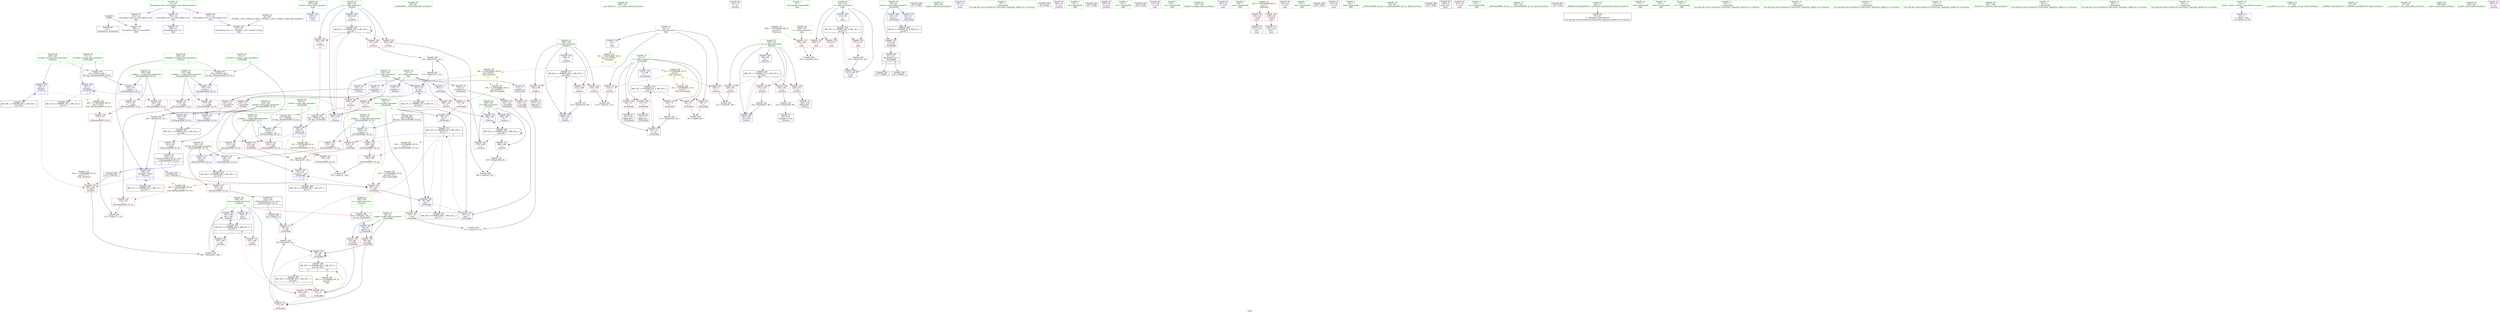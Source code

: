 digraph "SVFG" {
	label="SVFG";

	Node0x557690eb7870 [shape=record,color=grey,label="{NodeID: 0\nNullPtr}"];
	Node0x557690eb7870 -> Node0x557690edcb00[style=solid];
	Node0x557690eb7870 -> Node0x557690ee2a80[style=solid];
	Node0x557690ede830 [shape=record,color=blue,label="{NodeID: 194\n307\<--9\nretval\<--\nmain\n}"];
	Node0x557690edb9f0 [shape=record,color=red,label="{NodeID: 111\n81\<--80\n\<--\n_Z5checkiRi\n}"];
	Node0x557690edb9f0 -> Node0x557690ee2d20[style=solid];
	Node0x557690ed9c90 [shape=record,color=green,label="{NodeID: 28\n59\<--60\n_Z5checkiRi\<--_Z5checkiRi_field_insensitive\n}"];
	Node0x557690f16140 [shape=record,color=black,label="{NodeID: 388\n245 = PHI(160, )\n}"];
	Node0x557690f16140 -> Node0x557690ee2370[style=solid];
	Node0x557690efce30 [shape=record,color=yellow,style=double,label="{NodeID: 305\n22V_1 = ENCHI(MR_22V_0)\npts\{195 197 \}\nFun[_Z5checkiRi]}"];
	Node0x557690efce30 -> Node0x557690edbc60[style=dashed];
	Node0x557690ee19b0 [shape=record,color=red,label="{NodeID: 139\n239\<--192\n\<--i2\n_Z5solvev\n}"];
	Node0x557690ee19b0 -> Node0x557690edd380[style=solid];
	Node0x557690edc490 [shape=record,color=green,label="{NodeID: 56\n290\<--291\n__cxa_rethrow\<--__cxa_rethrow_field_insensitive\n}"];
	Node0x557690ee3130 [shape=record,color=blue,label="{NodeID: 167\n76\<--103\nref.tmp1\<--sub\n_Z5checkiRi\n|{|<s3>4}}"];
	Node0x557690ee3130 -> Node0x557690edbc60[style=dashed];
	Node0x557690ee3130 -> Node0x557690ee3130[style=dashed];
	Node0x557690ee3130 -> Node0x557690ef9d30[style=dashed];
	Node0x557690ee3130:s3 -> Node0x557690efdc40[style=dashed,color=red];
	Node0x557690eddc70 [shape=record,color=purple,label="{NodeID: 84\n219\<--14\n\<--.str\n_Z5solvev\n}"];
	Node0x557690ebb0f0 [shape=record,color=green,label="{NodeID: 1\n7\<--1\n__dso_handle\<--dummyObj\nGlob }"];
	Node0x557690ede900 [shape=record,color=blue,label="{NodeID: 195\n311\<--86\ni\<--\nmain\n}"];
	Node0x557690ede900 -> Node0x557690ef6730[style=dashed];
	Node0x557690edbac0 [shape=record,color=red,label="{NodeID: 112\n95\<--92\n\<--call\n_Z5checkiRi\n}"];
	Node0x557690edbac0 -> Node0x557690ee9520[style=solid];
	Node0x557690ed9d90 [shape=record,color=green,label="{NodeID: 29\n64\<--65\nretval\<--retval_field_insensitive\n_Z5checkiRi\n}"];
	Node0x557690ed9d90 -> Node0x557690edb1d0[style=solid];
	Node0x557690ed9d90 -> Node0x557690ee32d0[style=solid];
	Node0x557690ed9d90 -> Node0x557690ee3540[style=solid];
	Node0x557690f16280 [shape=record,color=black,label="{NodeID: 389\n257 = PHI()\n}"];
	Node0x557690efcf10 [shape=record,color=yellow,style=double,label="{NodeID: 306\n6V_1 = ENCHI(MR_6V_0)\npts\{67 \}\nFun[_ZSt3minIiERKT_S2_S2_]}"];
	Node0x557690efcf10 -> Node0x557690ee0be0[style=dashed];
	Node0x557690ee1a80 [shape=record,color=red,label="{NodeID: 140\n251\<--192\n\<--i2\n_Z5solvev\n}"];
	Node0x557690ee1a80 -> Node0x557690ee8aa0[style=solid];
	Node0x557690edc590 [shape=record,color=green,label="{NodeID: 57\n304\<--305\nmain\<--main_field_insensitive\n}"];
	Node0x557690ee8920 [shape=record,color=grey,label="{NodeID: 251\n267 = Binary(266, 86, )\n}"];
	Node0x557690ee8920 -> Node0x557690eea2a0[style=solid];
	Node0x557690ee3200 [shape=record,color=blue,label="{NodeID: 168\n70\<--108\nbal\<--\n_Z5checkiRi\n}"];
	Node0x557690ee3200 -> Node0x557690edb5e0[style=dashed];
	Node0x557690ee3200 -> Node0x557690ee33a0[style=dashed];
	Node0x557690ee3200 -> Node0x557690ef9330[style=dashed];
	Node0x557690eddd40 [shape=record,color=purple,label="{NodeID: 85\n324\<--14\n\<--.str\nmain\n}"];
	Node0x557690ed7fe0 [shape=record,color=green,label="{NodeID: 2\n9\<--1\n\<--dummyObj\nCan only get source location for instruction, argument, global var or function.}"];
	Node0x557690ef6730 [shape=record,color=black,label="{NodeID: 279\nMR_70V_3 = PHI(MR_70V_4, MR_70V_2, )\npts\{312 \}\n}"];
	Node0x557690ef6730 -> Node0x557690ee2510[style=dashed];
	Node0x557690ef6730 -> Node0x557690ee25e0[style=dashed];
	Node0x557690ef6730 -> Node0x557690ee26b0[style=dashed];
	Node0x557690ef6730 -> Node0x557690ede9d0[style=dashed];
	Node0x557690ede9d0 [shape=record,color=blue,label="{NodeID: 196\n311\<--338\ni\<--inc\nmain\n}"];
	Node0x557690ede9d0 -> Node0x557690ef6730[style=dashed];
	Node0x557690edbb90 [shape=record,color=red,label="{NodeID: 113\n97\<--96\n\<--\n_Z5checkiRi\n}"];
	Node0x557690edbb90 -> Node0x557690ee9520[style=solid];
	Node0x557690ed9e60 [shape=record,color=green,label="{NodeID: 30\n66\<--67\nx.addr\<--x.addr_field_insensitive\n_Z5checkiRi\n|{|<s2>3}}"];
	Node0x557690ed9e60 -> Node0x557690edb2a0[style=solid];
	Node0x557690ed9e60 -> Node0x557690ee2b80[style=solid];
	Node0x557690ed9e60:s2 -> Node0x557690f17160[style=solid,color=red];
	Node0x557690f16350 [shape=record,color=black,label="{NodeID: 390\n44 = PHI()\n}"];
	Node0x557690efd020 [shape=record,color=yellow,style=double,label="{NodeID: 307\n10V_1 = ENCHI(MR_10V_0)\npts\{71 \}\nFun[_ZSt3minIiERKT_S2_S2_]}"];
	Node0x557690efd020 -> Node0x557690ee0cb0[style=dashed];
	Node0x557690ee1b50 [shape=record,color=red,label="{NodeID: 141\n266\<--198\n\<--l\n_Z5solvev\n}"];
	Node0x557690ee1b50 -> Node0x557690ee8920[style=solid];
	Node0x557690edc690 [shape=record,color=green,label="{NodeID: 58\n307\<--308\nretval\<--retval_field_insensitive\nmain\n}"];
	Node0x557690edc690 -> Node0x557690ede830[style=solid];
	Node0x557690ee8aa0 [shape=record,color=grey,label="{NodeID: 252\n252 = Binary(251, 86, )\n}"];
	Node0x557690ee8aa0 -> Node0x557690ee4240[style=solid];
	Node0x557690ee32d0 [shape=record,color=blue,label="{NodeID: 169\n64\<--118\nretval\<--\n_Z5checkiRi\n}"];
	Node0x557690ee32d0 -> Node0x557690ef8e30[style=dashed];
	Node0x557690edde10 [shape=record,color=purple,label="{NodeID: 86\n256\<--16\n\<--.str.1\n_Z5solvev\n}"];
	Node0x557690ed8070 [shape=record,color=green,label="{NodeID: 3\n14\<--1\n.str\<--dummyObj\nGlob }"];
	Node0x557690ef6c30 [shape=record,color=black,label="{NodeID: 280\nMR_53V_3 = PHI(MR_53V_4, MR_53V_2, )\npts\{199 \}\n}"];
	Node0x557690ef6c30 -> Node0x557690ee1b50[style=dashed];
	Node0x557690ef6c30 -> Node0x557690ee1c20[style=dashed];
	Node0x557690ef6c30 -> Node0x557690ede760[style=dashed];
	Node0x557690ef6c30 -> Node0x557690ef6c30[style=dashed];
	Node0x557690edbc60 [shape=record,color=red,label="{NodeID: 114\n108\<--105\n\<--call2\n_Z5checkiRi\n}"];
	Node0x557690edbc60 -> Node0x557690ee3200[style=solid];
	Node0x557690ed9f30 [shape=record,color=green,label="{NodeID: 31\n68\<--69\ny.addr\<--y.addr_field_insensitive\n_Z5checkiRi\n}"];
	Node0x557690ed9f30 -> Node0x557690edb370[style=solid];
	Node0x557690ed9f30 -> Node0x557690edb440[style=solid];
	Node0x557690ed9f30 -> Node0x557690ee2c50[style=solid];
	Node0x557690f16420 [shape=record,color=black,label="{NodeID: 391\n207 = PHI()\n}"];
	Node0x557690ee1c20 [shape=record,color=red,label="{NodeID: 142\n270\<--198\n\<--l\n_Z5solvev\n}"];
	Node0x557690ee1c20 -> Node0x557690ee96a0[style=solid];
	Node0x557690edc760 [shape=record,color=green,label="{NodeID: 59\n309\<--310\nt\<--t_field_insensitive\nmain\n}"];
	Node0x557690edc760 -> Node0x557690ee2440[style=solid];
	Node0x557690ee8c20 [shape=record,color=grey,label="{NodeID: 253\n127 = Binary(126, 86, )\n}"];
	Node0x557690ee8c20 -> Node0x557690ee3470[style=solid];
	Node0x557690ee33a0 [shape=record,color=blue,label="{NodeID: 170\n70\<--123\nbal\<--\n_Z5checkiRi\n}"];
	Node0x557690ee33a0 -> Node0x557690ef4e30[style=dashed];
	Node0x557690eddee0 [shape=record,color=purple,label="{NodeID: 87\n294\<--18\n\<--.str.2\n_Z5solvev\n}"];
	Node0x557690ed8100 [shape=record,color=green,label="{NodeID: 4\n16\<--1\n.str.1\<--dummyObj\nGlob }"];
	Node0x557690ef7130 [shape=record,color=black,label="{NodeID: 281\nMR_55V_3 = PHI(MR_55V_5, MR_55V_2, )\npts\{201 \}\n}"];
	Node0x557690ef7130 -> Node0x557690ee1cf0[style=dashed];
	Node0x557690ef7130 -> Node0x557690ee1dc0[style=dashed];
	Node0x557690ef7130 -> Node0x557690ee1e90[style=dashed];
	Node0x557690ef7130 -> Node0x557690ede690[style=dashed];
	Node0x557690ef7130 -> Node0x557690ef7130[style=dashed];
	Node0x557690ee06b0 [shape=record,color=red,label="{NodeID: 115\n114\<--113\n\<--arrayidx\n_Z5checkiRi\n}"];
	Node0x557690ee06b0 -> Node0x557690ee9ca0[style=solid];
	Node0x557690eda000 [shape=record,color=green,label="{NodeID: 32\n70\<--71\nbal\<--bal_field_insensitive\n_Z5checkiRi\n|{|<s5>3}}"];
	Node0x557690eda000 -> Node0x557690edb510[style=solid];
	Node0x557690eda000 -> Node0x557690edb5e0[style=solid];
	Node0x557690eda000 -> Node0x557690ee2d20[style=solid];
	Node0x557690eda000 -> Node0x557690ee3200[style=solid];
	Node0x557690eda000 -> Node0x557690ee33a0[style=solid];
	Node0x557690eda000:s5 -> Node0x557690f17050[style=solid,color=red];
	Node0x557690f164f0 [shape=record,color=black,label="{NodeID: 392\n220 = PHI()\n}"];
	Node0x557690ee1cf0 [shape=record,color=red,label="{NodeID: 143\n265\<--200\n\<--r\n_Z5solvev\n}"];
	Node0x557690ee1cf0 -> Node0x557690eea2a0[style=solid];
	Node0x557690edc830 [shape=record,color=green,label="{NodeID: 60\n311\<--312\ni\<--i_field_insensitive\nmain\n}"];
	Node0x557690edc830 -> Node0x557690ee2510[style=solid];
	Node0x557690edc830 -> Node0x557690ee25e0[style=solid];
	Node0x557690edc830 -> Node0x557690ee26b0[style=solid];
	Node0x557690edc830 -> Node0x557690ede900[style=solid];
	Node0x557690edc830 -> Node0x557690ede9d0[style=solid];
	Node0x557690ee8da0 [shape=record,color=grey,label="{NodeID: 254\n103 = Binary(101, 102, )\n}"];
	Node0x557690ee8da0 -> Node0x557690ee3130[style=solid];
	Node0x557690ee3470 [shape=record,color=blue,label="{NodeID: 171\n72\<--127\ni\<--inc\n_Z5checkiRi\n}"];
	Node0x557690ee3470 -> Node0x557690ef5330[style=dashed];
	Node0x557690eddfb0 [shape=record,color=purple,label="{NodeID: 88\n315\<--20\n\<--.str.3\nmain\n}"];
	Node0x557690ed8950 [shape=record,color=green,label="{NodeID: 5\n18\<--1\n.str.2\<--dummyObj\nGlob }"];
	Node0x557690ef7e40 [shape=record,color=black,label="{NodeID: 282\nMR_57V_2 = PHI(MR_57V_3, MR_57V_1, )\npts\{203 \}\n}"];
	Node0x557690ef7e40 -> Node0x557690ee44b0[style=dashed];
	Node0x557690ee0740 [shape=record,color=red,label="{NodeID: 116\n123\<--122\n\<--arrayidx5\n_Z5checkiRi\n}"];
	Node0x557690ee0740 -> Node0x557690ee33a0[style=solid];
	Node0x557690eda0d0 [shape=record,color=green,label="{NodeID: 33\n72\<--73\ni\<--i_field_insensitive\n_Z5checkiRi\n}"];
	Node0x557690eda0d0 -> Node0x557690edb6b0[style=solid];
	Node0x557690eda0d0 -> Node0x557690edb780[style=solid];
	Node0x557690eda0d0 -> Node0x557690edb850[style=solid];
	Node0x557690eda0d0 -> Node0x557690edb920[style=solid];
	Node0x557690eda0d0 -> Node0x557690ee2ec0[style=solid];
	Node0x557690eda0d0 -> Node0x557690ee3470[style=solid];
	Node0x557690f165c0 [shape=record,color=black,label="{NodeID: 393\n277 = PHI(61, )\n}"];
	Node0x557690ee1dc0 [shape=record,color=red,label="{NodeID: 144\n271\<--200\n\<--r\n_Z5solvev\n}"];
	Node0x557690ee1dc0 -> Node0x557690ee96a0[style=solid];
	Node0x557690edc900 [shape=record,color=green,label="{NodeID: 61\n318\<--319\nfreopen\<--freopen_field_insensitive\n}"];
	Node0x557690ee8f20 [shape=record,color=grey,label="{NodeID: 255\n235 = Binary(234, 86, )\n}"];
	Node0x557690ee8f20 -> Node0x557690edd2b0[style=solid];
	Node0x557690ee3540 [shape=record,color=blue,label="{NodeID: 172\n64\<--131\nretval\<--\n_Z5checkiRi\n}"];
	Node0x557690ee3540 -> Node0x557690ef8e30[style=dashed];
	Node0x557690ede080 [shape=record,color=purple,label="{NodeID: 89\n316\<--22\n\<--.str.4\nmain\n}"];
	Node0x557690ed89e0 [shape=record,color=green,label="{NodeID: 6\n20\<--1\n.str.3\<--dummyObj\nGlob }"];
	Node0x557690ef7f30 [shape=record,color=black,label="{NodeID: 283\nMR_59V_2 = PHI(MR_59V_3, MR_59V_1, )\npts\{205 \}\n|{<s0>9}}"];
	Node0x557690ef7f30:s0 -> Node0x557690ee2df0[style=dashed,color=red];
	Node0x557690ee07d0 [shape=record,color=red,label="{NodeID: 117\n158\<--138\n\<--retval\n_ZSt3minIiERKT_S2_S2_\n}"];
	Node0x557690ee07d0 -> Node0x557690edd040[style=solid];
	Node0x557690eda1a0 [shape=record,color=green,label="{NodeID: 34\n74\<--75\nref.tmp\<--ref.tmp_field_insensitive\n_Z5checkiRi\n|{|<s1>4}}"];
	Node0x557690eda1a0 -> Node0x557690ee3060[style=solid];
	Node0x557690eda1a0:s1 -> Node0x557690f17270[style=solid,color=red];
	Node0x557690f16830 [shape=record,color=black,label="{NodeID: 394\n287 = PHI(61, )\n}"];
	Node0x557690efd3a0 [shape=record,color=yellow,style=double,label="{NodeID: 311\n64V_1 = ENCHI(MR_64V_0)\npts\{1 \}\nFun[main]}"];
	Node0x557690efd3a0 -> Node0x557690edb030[style=dashed];
	Node0x557690efd3a0 -> Node0x557690edb100[style=dashed];
	Node0x557690ee1e90 [shape=record,color=red,label="{NodeID: 145\n286\<--200\n\<--r\n_Z5solvev\n|{<s0>10}}"];
	Node0x557690ee1e90:s0 -> Node0x557690f16bd0[style=solid,color=red];
	Node0x557690edca00 [shape=record,color=green,label="{NodeID: 62\n34\<--346\n_GLOBAL__sub_I_Umnik_0_0.cpp\<--_GLOBAL__sub_I_Umnik_0_0.cpp_field_insensitive\n}"];
	Node0x557690edca00 -> Node0x557690ee2980[style=solid];
	Node0x557690ee90a0 [shape=record,color=grey,label="{NodeID: 256\n248 = Binary(247, 246, )\n}"];
	Node0x557690ee90a0 -> Node0x557690ee4170[style=solid];
	Node0x557690ee3610 [shape=record,color=blue,label="{NodeID: 173\n140\<--136\n__a.addr\<--__a\n_ZSt3minIiERKT_S2_S2_\n}"];
	Node0x557690ee3610 -> Node0x557690ee08a0[style=dashed];
	Node0x557690ee3610 -> Node0x557690ee0970[style=dashed];
	Node0x557690ede150 [shape=record,color=purple,label="{NodeID: 90\n321\<--25\n\<--.str.5\nmain\n}"];
	Node0x557690ed8a70 [shape=record,color=green,label="{NodeID: 7\n22\<--1\n.str.4\<--dummyObj\nGlob }"];
	Node0x557690ef8430 [shape=record,color=black,label="{NodeID: 284\nMR_26V_3 = PHI(MR_26V_4, MR_26V_2, )\npts\{139 \}\n}"];
	Node0x557690ef8430 -> Node0x557690ee07d0[style=dashed];
	Node0x557690ee08a0 [shape=record,color=red,label="{NodeID: 118\n148\<--140\n\<--__a.addr\n_ZSt3minIiERKT_S2_S2_\n}"];
	Node0x557690ee08a0 -> Node0x557690ee0cb0[style=solid];
	Node0x557690eda270 [shape=record,color=green,label="{NodeID: 35\n76\<--77\nref.tmp1\<--ref.tmp1_field_insensitive\n_Z5checkiRi\n|{|<s1>4}}"];
	Node0x557690eda270 -> Node0x557690ee3130[style=solid];
	Node0x557690eda270:s1 -> Node0x557690f17450[style=solid,color=red];
	Node0x557690f16930 [shape=record,color=black,label="{NodeID: 395\n295 = PHI()\n}"];
	Node0x557690ee1f60 [shape=record,color=red,label="{NodeID: 146\n276\<--202\n\<--x\n_Z5solvev\n|{<s0>9}}"];
	Node0x557690ee1f60:s0 -> Node0x557690f16bd0[style=solid,color=red];
	Node0x557690edcb00 [shape=record,color=black,label="{NodeID: 63\n2\<--3\ndummyVal\<--dummyVal\n}"];
	Node0x557690ee9220 [shape=record,color=grey,label="{NodeID: 257\n223 = Binary(222, 86, )\n}"];
	Node0x557690ee9220 -> Node0x557690ee3d60[style=solid];
	Node0x557690ee36e0 [shape=record,color=blue,label="{NodeID: 174\n142\<--137\n__b.addr\<--__b\n_ZSt3minIiERKT_S2_S2_\n}"];
	Node0x557690ee36e0 -> Node0x557690ee0a40[style=dashed];
	Node0x557690ee36e0 -> Node0x557690ee0b10[style=dashed];
	Node0x557690ede220 [shape=record,color=purple,label="{NodeID: 91\n322\<--27\n\<--.str.6\nmain\n}"];
	Node0x557690ed8b00 [shape=record,color=green,label="{NodeID: 8\n24\<--1\nstdin\<--dummyObj\nGlob }"];
	Node0x557690ef8930 [shape=record,color=black,label="{NodeID: 285\nMR_32V_3 = PHI(MR_32V_4, MR_32V_2, )\npts\{164 \}\n}"];
	Node0x557690ef8930 -> Node0x557690ee0d80[style=dashed];
	Node0x557690ee0970 [shape=record,color=red,label="{NodeID: 119\n155\<--140\n\<--__a.addr\n_ZSt3minIiERKT_S2_S2_\n}"];
	Node0x557690ee0970 -> Node0x557690ee3880[style=solid];
	Node0x557690eda340 [shape=record,color=green,label="{NodeID: 36\n93\<--94\n_ZSt3minIiERKT_S2_S2_\<--_ZSt3minIiERKT_S2_S2__field_insensitive\n}"];
	Node0x557690f16a00 [shape=record,color=black,label="{NodeID: 396\n325 = PHI()\n}"];
	Node0x557690efd590 [shape=record,color=yellow,style=double,label="{NodeID: 313\n68V_1 = ENCHI(MR_68V_0)\npts\{310 \}\nFun[main]}"];
	Node0x557690efd590 -> Node0x557690ee2440[style=dashed];
	Node0x557690ee2030 [shape=record,color=red,label="{NodeID: 147\n279\<--202\n\<--x\n_Z5solvev\n}"];
	Node0x557690ee2030 -> Node0x557690ede690[style=solid];
	Node0x557690edcc00 [shape=record,color=black,label="{NodeID: 64\n306\<--9\nmain_ret\<--\nmain\n}"];
	Node0x557690ee93a0 [shape=record,color=grey,label="{NodeID: 258\n338 = Binary(337, 86, )\n}"];
	Node0x557690ee93a0 -> Node0x557690ede9d0[style=solid];
	Node0x557690ee37b0 [shape=record,color=blue,label="{NodeID: 175\n138\<--152\nretval\<--\n_ZSt3minIiERKT_S2_S2_\n}"];
	Node0x557690ee37b0 -> Node0x557690ef8430[style=dashed];
	Node0x557690ede2f0 [shape=record,color=purple,label="{NodeID: 92\n333\<--30\n\<--.str.7\nmain\n}"];
	Node0x557690ed8b90 [shape=record,color=green,label="{NodeID: 9\n25\<--1\n.str.5\<--dummyObj\nGlob }"];
	Node0x557690ef8e30 [shape=record,color=black,label="{NodeID: 286\nMR_4V_3 = PHI(MR_4V_4, MR_4V_2, )\npts\{65 \}\n}"];
	Node0x557690ef8e30 -> Node0x557690edb1d0[style=dashed];
	Node0x557690ee0a40 [shape=record,color=red,label="{NodeID: 120\n146\<--142\n\<--__b.addr\n_ZSt3minIiERKT_S2_S2_\n}"];
	Node0x557690ee0a40 -> Node0x557690ee0be0[style=solid];
	Node0x557690eda440 [shape=record,color=green,label="{NodeID: 37\n106\<--107\n_ZSt3maxIiERKT_S2_S2_\<--_ZSt3maxIiERKT_S2_S2__field_insensitive\n}"];
	Node0x557690f16ad0 [shape=record,color=black,label="{NodeID: 397\n334 = PHI()\n}"];
	Node0x557690ee2100 [shape=record,color=red,label="{NodeID: 148\n282\<--202\n\<--x\n_Z5solvev\n}"];
	Node0x557690ee2100 -> Node0x557690ede760[style=solid];
	Node0x557690edccd0 [shape=record,color=black,label="{NodeID: 65\n45\<--46\n\<--_ZNSt8ios_base4InitD1Ev\nCan only get source location for instruction, argument, global var or function.}"];
	Node0x557690ee9520 [shape=record,color=grey,label="{NodeID: 259\n98 = Binary(97, 95, )\n}"];
	Node0x557690ee9520 -> Node0x557690ee2f90[style=solid];
	Node0x557690ee3880 [shape=record,color=blue,label="{NodeID: 176\n138\<--155\nretval\<--\n_ZSt3minIiERKT_S2_S2_\n}"];
	Node0x557690ee3880 -> Node0x557690ef8430[style=dashed];
	Node0x557690ede3c0 [shape=record,color=purple,label="{NodeID: 93\n350\<--32\nllvm.global_ctors_0\<--llvm.global_ctors\nGlob }"];
	Node0x557690ede3c0 -> Node0x557690ee2880[style=solid];
	Node0x557690ed8c20 [shape=record,color=green,label="{NodeID: 10\n27\<--1\n.str.6\<--dummyObj\nGlob }"];
	Node0x557690ef9330 [shape=record,color=black,label="{NodeID: 287\nMR_10V_6 = PHI(MR_10V_3, MR_10V_4, )\npts\{71 \}\n}"];
	Node0x557690ee0b10 [shape=record,color=red,label="{NodeID: 121\n152\<--142\n\<--__b.addr\n_ZSt3minIiERKT_S2_S2_\n}"];
	Node0x557690ee0b10 -> Node0x557690ee37b0[style=solid];
	Node0x557690eda540 [shape=record,color=green,label="{NodeID: 38\n138\<--139\nretval\<--retval_field_insensitive\n_ZSt3minIiERKT_S2_S2_\n}"];
	Node0x557690eda540 -> Node0x557690ee07d0[style=solid];
	Node0x557690eda540 -> Node0x557690ee37b0[style=solid];
	Node0x557690eda540 -> Node0x557690ee3880[style=solid];
	Node0x557690f16bd0 [shape=record,color=black,label="{NodeID: 398\n62 = PHI(276, 286, )\n0th arg _Z5checkiRi }"];
	Node0x557690f16bd0 -> Node0x557690ee2b80[style=solid];
	Node0x557690efd750 [shape=record,color=yellow,style=double,label="{NodeID: 315\n72V_1 = ENCHI(MR_72V_0)\npts\{10 130000 \}\nFun[main]|{<s0>17|<s1>17}}"];
	Node0x557690efd750:s0 -> Node0x557690efdd50[style=dashed,color=red];
	Node0x557690efd750:s1 -> Node0x557690ef7710[style=dashed,color=red];
	Node0x557690ee21d0 [shape=record,color=red,label="{NodeID: 149\n238\<--237\n\<--arrayidx8\n_Z5solvev\n}"];
	Node0x557690ee21d0 -> Node0x557690ee99a0[style=solid];
	Node0x557690edcdd0 [shape=record,color=black,label="{NodeID: 66\n112\<--111\nidxprom\<--\n_Z5checkiRi\n}"];
	Node0x557690ee96a0 [shape=record,color=grey,label="{NodeID: 260\n272 = Binary(270, 271, )\n}"];
	Node0x557690ee96a0 -> Node0x557690ee9820[style=solid];
	Node0x557690ee3950 [shape=record,color=blue,label="{NodeID: 177\n165\<--161\n__a.addr\<--__a\n_ZSt3maxIiERKT_S2_S2_\n}"];
	Node0x557690ee3950 -> Node0x557690ee0e50[style=dashed];
	Node0x557690ee3950 -> Node0x557690ee0f20[style=dashed];
	Node0x557690ede4c0 [shape=record,color=purple,label="{NodeID: 94\n351\<--32\nllvm.global_ctors_1\<--llvm.global_ctors\nGlob }"];
	Node0x557690ede4c0 -> Node0x557690ee2980[style=solid];
	Node0x557690ed8cb0 [shape=record,color=green,label="{NodeID: 11\n29\<--1\nstdout\<--dummyObj\nGlob }"];
	Node0x557690ef9830 [shape=record,color=black,label="{NodeID: 288\nMR_14V_4 = PHI(MR_14V_2, MR_14V_3, )\npts\{75 \}\n}"];
	Node0x557690ee0be0 [shape=record,color=red,label="{NodeID: 122\n147\<--146\n\<--\n_ZSt3minIiERKT_S2_S2_\n}"];
	Node0x557690ee0be0 -> Node0x557690edf860[style=solid];
	Node0x557690eda610 [shape=record,color=green,label="{NodeID: 39\n140\<--141\n__a.addr\<--__a.addr_field_insensitive\n_ZSt3minIiERKT_S2_S2_\n}"];
	Node0x557690eda610 -> Node0x557690ee08a0[style=solid];
	Node0x557690eda610 -> Node0x557690ee0970[style=solid];
	Node0x557690eda610 -> Node0x557690ee3610[style=solid];
	Node0x557690f16ed0 [shape=record,color=black,label="{NodeID: 399\n63 = PHI(204, 190, )\n1st arg _Z5checkiRi }"];
	Node0x557690f16ed0 -> Node0x557690ee2c50[style=solid];
	Node0x557690ee22a0 [shape=record,color=red,label="{NodeID: 150\n242\<--241\n\<--arrayidx10\n_Z5solvev\n}"];
	Node0x557690ee22a0 -> Node0x557690ee99a0[style=solid];
	Node0x557690edcea0 [shape=record,color=black,label="{NodeID: 67\n121\<--120\nidxprom4\<--\n_Z5checkiRi\n}"];
	Node0x557690ee9820 [shape=record,color=grey,label="{NodeID: 261\n273 = Binary(272, 274, )\n}"];
	Node0x557690ee9820 -> Node0x557690ee44b0[style=solid];
	Node0x557690ee3a20 [shape=record,color=blue,label="{NodeID: 178\n167\<--162\n__b.addr\<--__b\n_ZSt3maxIiERKT_S2_S2_\n}"];
	Node0x557690ee3a20 -> Node0x557690ee0ff0[style=dashed];
	Node0x557690ee3a20 -> Node0x557690ee10c0[style=dashed];
	Node0x557690ede5c0 [shape=record,color=purple,label="{NodeID: 95\n352\<--32\nllvm.global_ctors_2\<--llvm.global_ctors\nGlob }"];
	Node0x557690ede5c0 -> Node0x557690ee2a80[style=solid];
	Node0x557690ed8d40 [shape=record,color=green,label="{NodeID: 12\n30\<--1\n.str.7\<--dummyObj\nGlob }"];
	Node0x557690ef9d30 [shape=record,color=black,label="{NodeID: 289\nMR_16V_4 = PHI(MR_16V_2, MR_16V_3, )\npts\{77 \}\n}"];
	Node0x557690ee0cb0 [shape=record,color=red,label="{NodeID: 123\n149\<--148\n\<--\n_ZSt3minIiERKT_S2_S2_\n}"];
	Node0x557690ee0cb0 -> Node0x557690edf860[style=solid];
	Node0x557690eda6e0 [shape=record,color=green,label="{NodeID: 40\n142\<--143\n__b.addr\<--__b.addr_field_insensitive\n_ZSt3minIiERKT_S2_S2_\n}"];
	Node0x557690eda6e0 -> Node0x557690ee0a40[style=solid];
	Node0x557690eda6e0 -> Node0x557690ee0b10[style=solid];
	Node0x557690eda6e0 -> Node0x557690ee36e0[style=solid];
	Node0x557690f17050 [shape=record,color=black,label="{NodeID: 400\n136 = PHI(70, )\n0th arg _ZSt3minIiERKT_S2_S2_ }"];
	Node0x557690f17050 -> Node0x557690ee3610[style=solid];
	Node0x557690ee2370 [shape=record,color=red,label="{NodeID: 151\n246\<--245\n\<--call12\n_Z5solvev\n}"];
	Node0x557690ee2370 -> Node0x557690ee90a0[style=solid];
	Node0x557690edcf70 [shape=record,color=black,label="{NodeID: 68\n61\<--133\n_Z5checkiRi_ret\<--\n_Z5checkiRi\n|{<s0>9|<s1>10}}"];
	Node0x557690edcf70:s0 -> Node0x557690f165c0[style=solid,color=blue];
	Node0x557690edcf70:s1 -> Node0x557690f16830[style=solid,color=blue];
	Node0x557690ee99a0 [shape=record,color=grey,label="{NodeID: 262\n243 = Binary(238, 242, )\n}"];
	Node0x557690ee99a0 -> Node0x557690ee40a0[style=solid];
	Node0x557690ee3af0 [shape=record,color=blue,label="{NodeID: 179\n163\<--177\nretval\<--\n_ZSt3maxIiERKT_S2_S2_\n}"];
	Node0x557690ee3af0 -> Node0x557690ef8930[style=dashed];
	Node0x557690edadc0 [shape=record,color=red,label="{NodeID: 96\n89\<--8\n\<--n\n_Z5checkiRi\n}"];
	Node0x557690edadc0 -> Node0x557690eea120[style=solid];
	Node0x557690ed8dd0 [shape=record,color=green,label="{NodeID: 13\n33\<--1\n\<--dummyObj\nCan only get source location for instruction, argument, global var or function.}"];
	Node0x557690efa230 [shape=record,color=black,label="{NodeID: 290\nMR_20V_5 = PHI(MR_20V_3, MR_20V_4, )\npts\{191 205 \}\n|{<s0>9|<s1>10}}"];
	Node0x557690efa230:s0 -> Node0x557690ef7f30[style=dashed,color=blue];
	Node0x557690efa230:s1 -> Node0x557690ee4760[style=dashed,color=blue];
	Node0x557690ee0d80 [shape=record,color=red,label="{NodeID: 124\n183\<--163\n\<--retval\n_ZSt3maxIiERKT_S2_S2_\n}"];
	Node0x557690ee0d80 -> Node0x557690edd110[style=solid];
	Node0x557690eda7b0 [shape=record,color=green,label="{NodeID: 41\n163\<--164\nretval\<--retval_field_insensitive\n_ZSt3maxIiERKT_S2_S2_\n}"];
	Node0x557690eda7b0 -> Node0x557690ee0d80[style=solid];
	Node0x557690eda7b0 -> Node0x557690ee3af0[style=solid];
	Node0x557690eda7b0 -> Node0x557690ee3bc0[style=solid];
	Node0x557690f17160 [shape=record,color=black,label="{NodeID: 401\n137 = PHI(66, )\n1st arg _ZSt3minIiERKT_S2_S2_ }"];
	Node0x557690f17160 -> Node0x557690ee36e0[style=solid];
	Node0x557690ee2440 [shape=record,color=red,label="{NodeID: 152\n329\<--309\n\<--t\nmain\n}"];
	Node0x557690ee2440 -> Node0x557690ee9fa0[style=solid];
	Node0x557690edd040 [shape=record,color=black,label="{NodeID: 69\n135\<--158\n_ZSt3minIiERKT_S2_S2__ret\<--\n_ZSt3minIiERKT_S2_S2_\n|{<s0>3}}"];
	Node0x557690edd040:s0 -> Node0x557690bdf320[style=solid,color=blue];
	Node0x557690ee9b20 [shape=record,color=grey,label="{NodeID: 263\n214 = cmp(212, 213, )\n}"];
	Node0x557690ee3bc0 [shape=record,color=blue,label="{NodeID: 180\n163\<--180\nretval\<--\n_ZSt3maxIiERKT_S2_S2_\n}"];
	Node0x557690ee3bc0 -> Node0x557690ef8930[style=dashed];
	Node0x557690edae90 [shape=record,color=red,label="{NodeID: 97\n213\<--8\n\<--n\n_Z5solvev\n}"];
	Node0x557690edae90 -> Node0x557690ee9b20[style=solid];
	Node0x557690ed8e90 [shape=record,color=green,label="{NodeID: 14\n86\<--1\n\<--dummyObj\nCan only get source location for instruction, argument, global var or function.}"];
	Node0x557690efa730 [shape=record,color=black,label="{NodeID: 291\nMR_45V_3 = PHI(MR_45V_4, MR_45V_2, )\npts\{191 \}\n|{|<s3>10}}"];
	Node0x557690efa730 -> Node0x557690ee15a0[style=dashed];
	Node0x557690efa730 -> Node0x557690ee1670[style=dashed];
	Node0x557690efa730 -> Node0x557690ee4170[style=dashed];
	Node0x557690efa730:s3 -> Node0x557690ee2df0[style=dashed,color=red];
	Node0x557690ee0e50 [shape=record,color=red,label="{NodeID: 125\n171\<--165\n\<--__a.addr\n_ZSt3maxIiERKT_S2_S2_\n}"];
	Node0x557690ee0e50 -> Node0x557690ee1190[style=solid];
	Node0x557690eda880 [shape=record,color=green,label="{NodeID: 42\n165\<--166\n__a.addr\<--__a.addr_field_insensitive\n_ZSt3maxIiERKT_S2_S2_\n}"];
	Node0x557690eda880 -> Node0x557690ee0e50[style=solid];
	Node0x557690eda880 -> Node0x557690ee0f20[style=solid];
	Node0x557690eda880 -> Node0x557690ee3950[style=solid];
	Node0x557690f17270 [shape=record,color=black,label="{NodeID: 402\n161 = PHI(74, 194, )\n0th arg _ZSt3maxIiERKT_S2_S2_ }"];
	Node0x557690f17270 -> Node0x557690ee3950[style=solid];
	Node0x557690efdb30 [shape=record,color=yellow,style=double,label="{NodeID: 319\n38V_1 = ENCHI(MR_38V_0)\npts\{75 195 \}\nFun[_ZSt3maxIiERKT_S2_S2_]}"];
	Node0x557690efdb30 -> Node0x557690ee1190[style=dashed];
	Node0x557690ee2510 [shape=record,color=red,label="{NodeID: 153\n328\<--311\n\<--i\nmain\n}"];
	Node0x557690ee2510 -> Node0x557690ee9fa0[style=solid];
	Node0x557690edd110 [shape=record,color=black,label="{NodeID: 70\n160\<--183\n_ZSt3maxIiERKT_S2_S2__ret\<--\n_ZSt3maxIiERKT_S2_S2_\n|{<s0>4|<s1>7}}"];
	Node0x557690edd110:s0 -> Node0x557690f16040[style=solid,color=blue];
	Node0x557690edd110:s1 -> Node0x557690f16140[style=solid,color=blue];
	Node0x557690ee9ca0 [shape=record,color=grey,label="{NodeID: 264\n115 = cmp(110, 114, )\n}"];
	Node0x557690ee3c90 [shape=record,color=blue,label="{NodeID: 181\n188\<--9\ni\<--\n_Z5solvev\n}"];
	Node0x557690ee3c90 -> Node0x557690ef3f30[style=dashed];
	Node0x557690edaf60 [shape=record,color=red,label="{NodeID: 98\n230\<--8\n\<--n\n_Z5solvev\n}"];
	Node0x557690edaf60 -> Node0x557690ee9e20[style=solid];
	Node0x557690ed8f90 [shape=record,color=green,label="{NodeID: 15\n118\<--1\n\<--dummyObj\nCan only get source location for instruction, argument, global var or function.}"];
	Node0x557690efac30 [shape=record,color=black,label="{NodeID: 292\nMR_47V_3 = PHI(MR_47V_4, MR_47V_2, )\npts\{193 \}\n}"];
	Node0x557690efac30 -> Node0x557690ee1810[style=dashed];
	Node0x557690efac30 -> Node0x557690ee18e0[style=dashed];
	Node0x557690efac30 -> Node0x557690ee19b0[style=dashed];
	Node0x557690efac30 -> Node0x557690ee1a80[style=dashed];
	Node0x557690efac30 -> Node0x557690ee4240[style=dashed];
	Node0x557690ee0f20 [shape=record,color=red,label="{NodeID: 126\n180\<--165\n\<--__a.addr\n_ZSt3maxIiERKT_S2_S2_\n}"];
	Node0x557690ee0f20 -> Node0x557690ee3bc0[style=solid];
	Node0x557690eda950 [shape=record,color=green,label="{NodeID: 43\n167\<--168\n__b.addr\<--__b.addr_field_insensitive\n_ZSt3maxIiERKT_S2_S2_\n}"];
	Node0x557690eda950 -> Node0x557690ee0ff0[style=solid];
	Node0x557690eda950 -> Node0x557690ee10c0[style=solid];
	Node0x557690eda950 -> Node0x557690ee3a20[style=solid];
	Node0x557690f17450 [shape=record,color=black,label="{NodeID: 403\n162 = PHI(76, 196, )\n1st arg _ZSt3maxIiERKT_S2_S2_ }"];
	Node0x557690f17450 -> Node0x557690ee3a20[style=solid];
	Node0x557690efdc40 [shape=record,color=yellow,style=double,label="{NodeID: 320\n40V_1 = ENCHI(MR_40V_0)\npts\{77 197 \}\nFun[_ZSt3maxIiERKT_S2_S2_]}"];
	Node0x557690efdc40 -> Node0x557690ee1260[style=dashed];
	Node0x557690ee25e0 [shape=record,color=red,label="{NodeID: 154\n332\<--311\n\<--i\nmain\n}"];
	Node0x557690edd1e0 [shape=record,color=black,label="{NodeID: 71\n217\<--216\nidxprom\<--\n_Z5solvev\n}"];
	Node0x557690ee9e20 [shape=record,color=grey,label="{NodeID: 265\n231 = cmp(229, 230, )\n}"];
	Node0x557690ee3d60 [shape=record,color=blue,label="{NodeID: 182\n188\<--223\ni\<--inc\n_Z5solvev\n}"];
	Node0x557690ee3d60 -> Node0x557690ef3f30[style=dashed];
	Node0x557690edb030 [shape=record,color=red,label="{NodeID: 99\n314\<--24\n\<--stdin\nmain\n}"];
	Node0x557690edb030 -> Node0x557690edd450[style=solid];
	Node0x557690ed9090 [shape=record,color=green,label="{NodeID: 16\n131\<--1\n\<--dummyObj\nCan only get source location for instruction, argument, global var or function.}"];
	Node0x557690efb130 [shape=record,color=black,label="{NodeID: 293\nMR_49V_2 = PHI(MR_49V_3, MR_49V_1, )\npts\{195 \}\n}"];
	Node0x557690efb130 -> Node0x557690ee3fd0[style=dashed];
	Node0x557690ee0ff0 [shape=record,color=red,label="{NodeID: 127\n173\<--167\n\<--__b.addr\n_ZSt3maxIiERKT_S2_S2_\n}"];
	Node0x557690ee0ff0 -> Node0x557690ee1260[style=solid];
	Node0x557690edaa20 [shape=record,color=green,label="{NodeID: 44\n185\<--186\n_Z5solvev\<--_Z5solvev_field_insensitive\n}"];
	Node0x557690efdd50 [shape=record,color=yellow,style=double,label="{NodeID: 321\n2V_1 = ENCHI(MR_2V_0)\npts\{10 \}\nFun[_Z5solvev]|{|<s2>9|<s3>10}}"];
	Node0x557690efdd50 -> Node0x557690edae90[style=dashed];
	Node0x557690efdd50 -> Node0x557690edaf60[style=dashed];
	Node0x557690efdd50:s2 -> Node0x557690efbb30[style=dashed,color=red];
	Node0x557690efdd50:s3 -> Node0x557690efbb30[style=dashed,color=red];
	Node0x557690ee26b0 [shape=record,color=red,label="{NodeID: 155\n337\<--311\n\<--i\nmain\n}"];
	Node0x557690ee26b0 -> Node0x557690ee93a0[style=solid];
	Node0x557690edd2b0 [shape=record,color=black,label="{NodeID: 72\n236\<--235\nidxprom7\<--sub\n_Z5solvev\n}"];
	Node0x557690ee9fa0 [shape=record,color=grey,label="{NodeID: 266\n330 = cmp(328, 329, )\n}"];
	Node0x557690ee3e30 [shape=record,color=blue,label="{NodeID: 183\n190\<--9\nans\<--\n_Z5solvev\n}"];
	Node0x557690ee3e30 -> Node0x557690efa730[style=dashed];
	Node0x557690edb100 [shape=record,color=red,label="{NodeID: 100\n320\<--29\n\<--stdout\nmain\n}"];
	Node0x557690edb100 -> Node0x557690edd520[style=solid];
	Node0x557690ed9190 [shape=record,color=green,label="{NodeID: 17\n261\<--1\n\<--dummyObj\nCan only get source location for instruction, argument, global var or function.}"];
	Node0x557690efb630 [shape=record,color=black,label="{NodeID: 294\nMR_51V_2 = PHI(MR_51V_3, MR_51V_1, )\npts\{197 \}\n}"];
	Node0x557690efb630 -> Node0x557690ee40a0[style=dashed];
	Node0x557690ee10c0 [shape=record,color=red,label="{NodeID: 128\n177\<--167\n\<--__b.addr\n_ZSt3maxIiERKT_S2_S2_\n}"];
	Node0x557690ee10c0 -> Node0x557690ee3af0[style=solid];
	Node0x557690edab20 [shape=record,color=green,label="{NodeID: 45\n188\<--189\ni\<--i_field_insensitive\n_Z5solvev\n}"];
	Node0x557690edab20 -> Node0x557690ee1330[style=solid];
	Node0x557690edab20 -> Node0x557690ee1400[style=solid];
	Node0x557690edab20 -> Node0x557690ee14d0[style=solid];
	Node0x557690edab20 -> Node0x557690ee3c90[style=solid];
	Node0x557690edab20 -> Node0x557690ee3d60[style=solid];
	Node0x557690ee2780 [shape=record,color=blue,label="{NodeID: 156\n8\<--9\nn\<--\nGlob }"];
	Node0x557690ee2780 -> Node0x557690efd750[style=dashed];
	Node0x557690edd380 [shape=record,color=black,label="{NodeID: 73\n240\<--239\nidxprom9\<--\n_Z5solvev\n}"];
	Node0x557690eea120 [shape=record,color=grey,label="{NodeID: 267\n90 = cmp(88, 89, )\n}"];
	Node0x557690ee3f00 [shape=record,color=blue,label="{NodeID: 184\n192\<--86\ni2\<--\n_Z5solvev\n}"];
	Node0x557690ee3f00 -> Node0x557690efac30[style=dashed];
	Node0x557690edb1d0 [shape=record,color=red,label="{NodeID: 101\n133\<--64\n\<--retval\n_Z5checkiRi\n}"];
	Node0x557690edb1d0 -> Node0x557690edcf70[style=solid];
	Node0x557690ed9290 [shape=record,color=green,label="{NodeID: 18\n263\<--1\n\<--dummyObj\nCan only get source location for instruction, argument, global var or function.}"];
	Node0x557690efbb30 [shape=record,color=yellow,style=double,label="{NodeID: 295\n2V_1 = ENCHI(MR_2V_0)\npts\{10 \}\nFun[_Z5checkiRi]}"];
	Node0x557690efbb30 -> Node0x557690edadc0[style=dashed];
	Node0x557690ee1190 [shape=record,color=red,label="{NodeID: 129\n172\<--171\n\<--\n_ZSt3maxIiERKT_S2_S2_\n}"];
	Node0x557690ee1190 -> Node0x557690edf6e0[style=solid];
	Node0x557690edabf0 [shape=record,color=green,label="{NodeID: 46\n190\<--191\nans\<--ans_field_insensitive\n_Z5solvev\n|{|<s5>10}}"];
	Node0x557690edabf0 -> Node0x557690ee15a0[style=solid];
	Node0x557690edabf0 -> Node0x557690ee1670[style=solid];
	Node0x557690edabf0 -> Node0x557690ee1740[style=solid];
	Node0x557690edabf0 -> Node0x557690ee3e30[style=solid];
	Node0x557690edabf0 -> Node0x557690ee4170[style=solid];
	Node0x557690edabf0:s5 -> Node0x557690f16ed0[style=solid,color=red];
	Node0x557690ee2880 [shape=record,color=blue,label="{NodeID: 157\n350\<--33\nllvm.global_ctors_0\<--\nGlob }"];
	Node0x557690edd450 [shape=record,color=black,label="{NodeID: 74\n317\<--314\ncall\<--\nmain\n}"];
	Node0x557690eea2a0 [shape=record,color=grey,label="{NodeID: 268\n268 = cmp(265, 267, )\n}"];
	Node0x557690ee3fd0 [shape=record,color=blue,label="{NodeID: 185\n194\<--9\nref.tmp\<--\n_Z5solvev\n|{|<s2>7}}"];
	Node0x557690ee3fd0 -> Node0x557690ee2370[style=dashed];
	Node0x557690ee3fd0 -> Node0x557690efb130[style=dashed];
	Node0x557690ee3fd0:s2 -> Node0x557690efdb30[style=dashed,color=red];
	Node0x557690edb2a0 [shape=record,color=red,label="{NodeID: 102\n102\<--66\n\<--x.addr\n_Z5checkiRi\n}"];
	Node0x557690edb2a0 -> Node0x557690ee8da0[style=solid];
	Node0x557690ed9390 [shape=record,color=green,label="{NodeID: 19\n274\<--1\n\<--dummyObj\nCan only get source location for instruction, argument, global var or function.}"];
	Node0x557690ee1260 [shape=record,color=red,label="{NodeID: 130\n174\<--173\n\<--\n_ZSt3maxIiERKT_S2_S2_\n}"];
	Node0x557690ee1260 -> Node0x557690edf6e0[style=solid];
	Node0x557690edacc0 [shape=record,color=green,label="{NodeID: 47\n192\<--193\ni2\<--i2_field_insensitive\n_Z5solvev\n}"];
	Node0x557690edacc0 -> Node0x557690ee1810[style=solid];
	Node0x557690edacc0 -> Node0x557690ee18e0[style=solid];
	Node0x557690edacc0 -> Node0x557690ee19b0[style=solid];
	Node0x557690edacc0 -> Node0x557690ee1a80[style=solid];
	Node0x557690edacc0 -> Node0x557690ee3f00[style=solid];
	Node0x557690edacc0 -> Node0x557690ee4240[style=solid];
	Node0x557690ee2980 [shape=record,color=blue,label="{NodeID: 158\n351\<--34\nllvm.global_ctors_1\<--_GLOBAL__sub_I_Umnik_0_0.cpp\nGlob }"];
	Node0x557690edd520 [shape=record,color=black,label="{NodeID: 75\n323\<--320\ncall1\<--\nmain\n}"];
	Node0x557690edf6e0 [shape=record,color=grey,label="{NodeID: 269\n175 = cmp(172, 174, )\n}"];
	Node0x557690ee40a0 [shape=record,color=blue,label="{NodeID: 186\n196\<--243\nref.tmp6\<--sub11\n_Z5solvev\n|{|<s2>7}}"];
	Node0x557690ee40a0 -> Node0x557690ee2370[style=dashed];
	Node0x557690ee40a0 -> Node0x557690efb630[style=dashed];
	Node0x557690ee40a0:s2 -> Node0x557690efdc40[style=dashed,color=red];
	Node0x557690edb370 [shape=record,color=red,label="{NodeID: 103\n83\<--68\n\<--y.addr\n_Z5checkiRi\n}"];
	Node0x557690edb370 -> Node0x557690ee2df0[style=solid];
	Node0x557690ed9490 [shape=record,color=green,label="{NodeID: 20\n4\<--6\n_ZStL8__ioinit\<--_ZStL8__ioinit_field_insensitive\nGlob }"];
	Node0x557690ed9490 -> Node0x557690edd5f0[style=solid];
	Node0x557690ee1330 [shape=record,color=red,label="{NodeID: 131\n212\<--188\n\<--i\n_Z5solvev\n}"];
	Node0x557690ee1330 -> Node0x557690ee9b20[style=solid];
	Node0x557690edbdb0 [shape=record,color=green,label="{NodeID: 48\n194\<--195\nref.tmp\<--ref.tmp_field_insensitive\n_Z5solvev\n|{|<s1>7}}"];
	Node0x557690edbdb0 -> Node0x557690ee3fd0[style=solid];
	Node0x557690edbdb0:s1 -> Node0x557690f17270[style=solid,color=red];
	Node0x557690ee2a80 [shape=record,color=blue, style = dotted,label="{NodeID: 159\n352\<--3\nllvm.global_ctors_2\<--dummyVal\nGlob }"];
	Node0x557690edd5f0 [shape=record,color=purple,label="{NodeID: 76\n43\<--4\n\<--_ZStL8__ioinit\n__cxx_global_var_init\n}"];
	Node0x557690edf860 [shape=record,color=grey,label="{NodeID: 270\n150 = cmp(147, 149, )\n}"];
	Node0x557690ee4170 [shape=record,color=blue,label="{NodeID: 187\n190\<--248\nans\<--add\n_Z5solvev\n}"];
	Node0x557690ee4170 -> Node0x557690efa730[style=dashed];
	Node0x557690edb440 [shape=record,color=red,label="{NodeID: 104\n96\<--68\n\<--y.addr\n_Z5checkiRi\n}"];
	Node0x557690edb440 -> Node0x557690edbb90[style=solid];
	Node0x557690edb440 -> Node0x557690ee2f90[style=solid];
	Node0x557690ed9590 [shape=record,color=green,label="{NodeID: 21\n8\<--10\nn\<--n_field_insensitive\nGlob }"];
	Node0x557690ed9590 -> Node0x557690edadc0[style=solid];
	Node0x557690ed9590 -> Node0x557690edae90[style=solid];
	Node0x557690ed9590 -> Node0x557690edaf60[style=solid];
	Node0x557690ed9590 -> Node0x557690ee2780[style=solid];
	Node0x557690ee1400 [shape=record,color=red,label="{NodeID: 132\n216\<--188\n\<--i\n_Z5solvev\n}"];
	Node0x557690ee1400 -> Node0x557690edd1e0[style=solid];
	Node0x557690edbe80 [shape=record,color=green,label="{NodeID: 49\n196\<--197\nref.tmp6\<--ref.tmp6_field_insensitive\n_Z5solvev\n|{|<s1>7}}"];
	Node0x557690edbe80 -> Node0x557690ee40a0[style=solid];
	Node0x557690edbe80:s1 -> Node0x557690f17450[style=solid,color=red];
	Node0x557690ee2b80 [shape=record,color=blue,label="{NodeID: 160\n66\<--62\nx.addr\<--x\n_Z5checkiRi\n|{|<s2>3}}"];
	Node0x557690ee2b80 -> Node0x557690edb2a0[style=dashed];
	Node0x557690ee2b80 -> Node0x557690edbac0[style=dashed];
	Node0x557690ee2b80:s2 -> Node0x557690efcf10[style=dashed,color=red];
	Node0x557690edd6c0 [shape=record,color=purple,label="{NodeID: 77\n80\<--11\n\<--a\n_Z5checkiRi\n}"];
	Node0x557690edd6c0 -> Node0x557690edb9f0[style=solid];
	Node0x557690ef3f30 [shape=record,color=black,label="{NodeID: 271\nMR_43V_3 = PHI(MR_43V_4, MR_43V_2, )\npts\{189 \}\n}"];
	Node0x557690ef3f30 -> Node0x557690ee1330[style=dashed];
	Node0x557690ef3f30 -> Node0x557690ee1400[style=dashed];
	Node0x557690ef3f30 -> Node0x557690ee14d0[style=dashed];
	Node0x557690ef3f30 -> Node0x557690ee3d60[style=dashed];
	Node0x557690ee4240 [shape=record,color=blue,label="{NodeID: 188\n192\<--252\ni2\<--inc14\n_Z5solvev\n}"];
	Node0x557690ee4240 -> Node0x557690efac30[style=dashed];
	Node0x557690edb510 [shape=record,color=red,label="{NodeID: 105\n101\<--70\n\<--bal\n_Z5checkiRi\n}"];
	Node0x557690edb510 -> Node0x557690ee8da0[style=solid];
	Node0x557690ed9690 [shape=record,color=green,label="{NodeID: 22\n11\<--13\na\<--a_field_insensitive\nGlob }"];
	Node0x557690ed9690 -> Node0x557690edd6c0[style=solid];
	Node0x557690ed9690 -> Node0x557690edd790[style=solid];
	Node0x557690ed9690 -> Node0x557690edd860[style=solid];
	Node0x557690ed9690 -> Node0x557690edd930[style=solid];
	Node0x557690ed9690 -> Node0x557690edda00[style=solid];
	Node0x557690ed9690 -> Node0x557690eddad0[style=solid];
	Node0x557690ee14d0 [shape=record,color=red,label="{NodeID: 133\n222\<--188\n\<--i\n_Z5solvev\n}"];
	Node0x557690ee14d0 -> Node0x557690ee9220[style=solid];
	Node0x557690edbf50 [shape=record,color=green,label="{NodeID: 50\n198\<--199\nl\<--l_field_insensitive\n_Z5solvev\n}"];
	Node0x557690edbf50 -> Node0x557690ee1b50[style=solid];
	Node0x557690edbf50 -> Node0x557690ee1c20[style=solid];
	Node0x557690edbf50 -> Node0x557690ee4310[style=solid];
	Node0x557690edbf50 -> Node0x557690ede760[style=solid];
	Node0x557690ee2c50 [shape=record,color=blue,label="{NodeID: 161\n68\<--63\ny.addr\<--y\n_Z5checkiRi\n}"];
	Node0x557690ee2c50 -> Node0x557690edb370[style=dashed];
	Node0x557690ee2c50 -> Node0x557690edb440[style=dashed];
	Node0x557690edd790 [shape=record,color=purple,label="{NodeID: 78\n113\<--11\narrayidx\<--a\n_Z5checkiRi\n}"];
	Node0x557690edd790 -> Node0x557690ee06b0[style=solid];
	Node0x557690ee4310 [shape=record,color=blue,label="{NodeID: 189\n198\<--261\nl\<--\n_Z5solvev\n}"];
	Node0x557690ee4310 -> Node0x557690ef6c30[style=dashed];
	Node0x557690edb5e0 [shape=record,color=red,label="{NodeID: 106\n110\<--70\n\<--bal\n_Z5checkiRi\n}"];
	Node0x557690edb5e0 -> Node0x557690ee9ca0[style=solid];
	Node0x557690ed9790 [shape=record,color=green,label="{NodeID: 23\n32\<--36\nllvm.global_ctors\<--llvm.global_ctors_field_insensitive\nGlob }"];
	Node0x557690ed9790 -> Node0x557690ede3c0[style=solid];
	Node0x557690ed9790 -> Node0x557690ede4c0[style=solid];
	Node0x557690ed9790 -> Node0x557690ede5c0[style=solid];
	Node0x557690ee15a0 [shape=record,color=red,label="{NodeID: 134\n247\<--190\n\<--ans\n_Z5solvev\n}"];
	Node0x557690ee15a0 -> Node0x557690ee90a0[style=solid];
	Node0x557690edc020 [shape=record,color=green,label="{NodeID: 51\n200\<--201\nr\<--r_field_insensitive\n_Z5solvev\n}"];
	Node0x557690edc020 -> Node0x557690ee1cf0[style=solid];
	Node0x557690edc020 -> Node0x557690ee1dc0[style=solid];
	Node0x557690edc020 -> Node0x557690ee1e90[style=solid];
	Node0x557690edc020 -> Node0x557690ee43e0[style=solid];
	Node0x557690edc020 -> Node0x557690ede690[style=solid];
	Node0x557690ee2d20 [shape=record,color=blue,label="{NodeID: 162\n70\<--81\nbal\<--\n_Z5checkiRi\n}"];
	Node0x557690ee2d20 -> Node0x557690ef4e30[style=dashed];
	Node0x557690edd860 [shape=record,color=purple,label="{NodeID: 79\n122\<--11\narrayidx5\<--a\n_Z5checkiRi\n}"];
	Node0x557690edd860 -> Node0x557690ee0740[style=solid];
	Node0x557690ee43e0 [shape=record,color=blue,label="{NodeID: 190\n200\<--263\nr\<--\n_Z5solvev\n}"];
	Node0x557690ee43e0 -> Node0x557690ef7130[style=dashed];
	Node0x557690edb6b0 [shape=record,color=red,label="{NodeID: 107\n88\<--72\n\<--i\n_Z5checkiRi\n}"];
	Node0x557690edb6b0 -> Node0x557690eea120[style=solid];
	Node0x557690ed9890 [shape=record,color=green,label="{NodeID: 24\n37\<--38\n__cxx_global_var_init\<--__cxx_global_var_init_field_insensitive\n}"];
	Node0x557690ee1670 [shape=record,color=red,label="{NodeID: 135\n255\<--190\n\<--ans\n_Z5solvev\n}"];
	Node0x557690edc0f0 [shape=record,color=green,label="{NodeID: 52\n202\<--203\nx\<--x_field_insensitive\n_Z5solvev\n}"];
	Node0x557690edc0f0 -> Node0x557690ee1f60[style=solid];
	Node0x557690edc0f0 -> Node0x557690ee2030[style=solid];
	Node0x557690edc0f0 -> Node0x557690ee2100[style=solid];
	Node0x557690edc0f0 -> Node0x557690ee44b0[style=solid];
	Node0x557690ee2df0 [shape=record,color=blue,label="{NodeID: 163\n83\<--9\n\<--\n_Z5checkiRi\n}"];
	Node0x557690ee2df0 -> Node0x557690edbb90[style=dashed];
	Node0x557690ee2df0 -> Node0x557690ee2f90[style=dashed];
	Node0x557690ee2df0 -> Node0x557690efa230[style=dashed];
	Node0x557690edd930 [shape=record,color=purple,label="{NodeID: 80\n218\<--11\narrayidx\<--a\n_Z5solvev\n}"];
	Node0x557690ef4e30 [shape=record,color=black,label="{NodeID: 274\nMR_10V_3 = PHI(MR_10V_5, MR_10V_2, )\npts\{71 \}\n|{|<s4>3}}"];
	Node0x557690ef4e30 -> Node0x557690edb510[style=dashed];
	Node0x557690ef4e30 -> Node0x557690edbac0[style=dashed];
	Node0x557690ef4e30 -> Node0x557690ee3200[style=dashed];
	Node0x557690ef4e30 -> Node0x557690ef9330[style=dashed];
	Node0x557690ef4e30:s4 -> Node0x557690efd020[style=dashed,color=red];
	Node0x557690ee44b0 [shape=record,color=blue,label="{NodeID: 191\n202\<--273\nx\<--div\n_Z5solvev\n}"];
	Node0x557690ee44b0 -> Node0x557690ee1f60[style=dashed];
	Node0x557690ee44b0 -> Node0x557690ee2030[style=dashed];
	Node0x557690ee44b0 -> Node0x557690ee2100[style=dashed];
	Node0x557690ee44b0 -> Node0x557690ef7e40[style=dashed];
	Node0x557690edb780 [shape=record,color=red,label="{NodeID: 108\n111\<--72\n\<--i\n_Z5checkiRi\n}"];
	Node0x557690edb780 -> Node0x557690edcdd0[style=solid];
	Node0x557690ed9990 [shape=record,color=green,label="{NodeID: 25\n41\<--42\n_ZNSt8ios_base4InitC1Ev\<--_ZNSt8ios_base4InitC1Ev_field_insensitive\n}"];
	Node0x557690ee4760 [shape=record,color=yellow,style=double,label="{NodeID: 385\n45V_5 = CSCHI(MR_45V_3)\npts\{191 \}\nCS[]}"];
	Node0x557690ee4760 -> Node0x557690ee1740[style=dashed];
	Node0x557690ee1740 [shape=record,color=red,label="{NodeID: 136\n293\<--190\n\<--ans\n_Z5solvev\n}"];
	Node0x557690edc1c0 [shape=record,color=green,label="{NodeID: 53\n204\<--205\ny\<--y_field_insensitive\n_Z5solvev\n|{<s0>9}}"];
	Node0x557690edc1c0:s0 -> Node0x557690f16ed0[style=solid,color=red];
	Node0x557690ee2ec0 [shape=record,color=blue,label="{NodeID: 164\n72\<--86\ni\<--\n_Z5checkiRi\n}"];
	Node0x557690ee2ec0 -> Node0x557690ef5330[style=dashed];
	Node0x557690edda00 [shape=record,color=purple,label="{NodeID: 81\n237\<--11\narrayidx8\<--a\n_Z5solvev\n}"];
	Node0x557690edda00 -> Node0x557690ee21d0[style=solid];
	Node0x557690ef5330 [shape=record,color=black,label="{NodeID: 275\nMR_12V_3 = PHI(MR_12V_4, MR_12V_2, )\npts\{73 \}\n}"];
	Node0x557690ef5330 -> Node0x557690edb6b0[style=dashed];
	Node0x557690ef5330 -> Node0x557690edb780[style=dashed];
	Node0x557690ef5330 -> Node0x557690edb850[style=dashed];
	Node0x557690ef5330 -> Node0x557690edb920[style=dashed];
	Node0x557690ef5330 -> Node0x557690ee3470[style=dashed];
	Node0x557690ede690 [shape=record,color=blue,label="{NodeID: 192\n200\<--279\nr\<--\n_Z5solvev\n}"];
	Node0x557690ede690 -> Node0x557690ef7130[style=dashed];
	Node0x557690edb850 [shape=record,color=red,label="{NodeID: 109\n120\<--72\n\<--i\n_Z5checkiRi\n}"];
	Node0x557690edb850 -> Node0x557690edcea0[style=solid];
	Node0x557690ed9a90 [shape=record,color=green,label="{NodeID: 26\n47\<--48\n__cxa_atexit\<--__cxa_atexit_field_insensitive\n}"];
	Node0x557690bdf320 [shape=record,color=black,label="{NodeID: 386\n92 = PHI(135, )\n}"];
	Node0x557690bdf320 -> Node0x557690edbac0[style=solid];
	Node0x557690efcc70 [shape=record,color=yellow,style=double,label="{NodeID: 303\n18V_1 = ENCHI(MR_18V_0)\npts\{130000 \}\nFun[_Z5checkiRi]}"];
	Node0x557690efcc70 -> Node0x557690edb9f0[style=dashed];
	Node0x557690efcc70 -> Node0x557690ee06b0[style=dashed];
	Node0x557690efcc70 -> Node0x557690ee0740[style=dashed];
	Node0x557690ee1810 [shape=record,color=red,label="{NodeID: 137\n229\<--192\n\<--i2\n_Z5solvev\n}"];
	Node0x557690ee1810 -> Node0x557690ee9e20[style=solid];
	Node0x557690edc290 [shape=record,color=green,label="{NodeID: 54\n208\<--209\nscanf\<--scanf_field_insensitive\n}"];
	Node0x557690ef7710 [shape=record,color=yellow,style=double,label="{NodeID: 331\n18V_1 = ENCHI(MR_18V_0)\npts\{130000 \}\nFun[_Z5solvev]|{|<s2>9|<s3>10}}"];
	Node0x557690ef7710 -> Node0x557690ee21d0[style=dashed];
	Node0x557690ef7710 -> Node0x557690ee22a0[style=dashed];
	Node0x557690ef7710:s2 -> Node0x557690efcc70[style=dashed,color=red];
	Node0x557690ef7710:s3 -> Node0x557690efcc70[style=dashed,color=red];
	Node0x557690ee2f90 [shape=record,color=blue,label="{NodeID: 165\n96\<--98\n\<--add\n_Z5checkiRi\n}"];
	Node0x557690ee2f90 -> Node0x557690edbb90[style=dashed];
	Node0x557690ee2f90 -> Node0x557690ee2f90[style=dashed];
	Node0x557690ee2f90 -> Node0x557690efa230[style=dashed];
	Node0x557690eddad0 [shape=record,color=purple,label="{NodeID: 82\n241\<--11\narrayidx10\<--a\n_Z5solvev\n}"];
	Node0x557690eddad0 -> Node0x557690ee22a0[style=solid];
	Node0x557690ede760 [shape=record,color=blue,label="{NodeID: 193\n198\<--282\nl\<--\n_Z5solvev\n}"];
	Node0x557690ede760 -> Node0x557690ef6c30[style=dashed];
	Node0x557690edb920 [shape=record,color=red,label="{NodeID: 110\n126\<--72\n\<--i\n_Z5checkiRi\n}"];
	Node0x557690edb920 -> Node0x557690ee8c20[style=solid];
	Node0x557690ed9b90 [shape=record,color=green,label="{NodeID: 27\n46\<--52\n_ZNSt8ios_base4InitD1Ev\<--_ZNSt8ios_base4InitD1Ev_field_insensitive\n}"];
	Node0x557690ed9b90 -> Node0x557690edccd0[style=solid];
	Node0x557690f16040 [shape=record,color=black,label="{NodeID: 387\n105 = PHI(160, )\n}"];
	Node0x557690f16040 -> Node0x557690edbc60[style=solid];
	Node0x557690ee18e0 [shape=record,color=red,label="{NodeID: 138\n234\<--192\n\<--i2\n_Z5solvev\n}"];
	Node0x557690ee18e0 -> Node0x557690ee8f20[style=solid];
	Node0x557690edc390 [shape=record,color=green,label="{NodeID: 55\n258\<--259\nprintf\<--printf_field_insensitive\n}"];
	Node0x557690ef77f0 [shape=record,color=yellow,style=double,label="{NodeID: 332\n62V_1 = ENCHI(MR_62V_0)\npts\{75 77 \}\nFun[_Z5solvev]}"];
	Node0x557690ef77f0 -> Node0x557690ee2370[style=dashed];
	Node0x557690ee3060 [shape=record,color=blue,label="{NodeID: 166\n74\<--9\nref.tmp\<--\n_Z5checkiRi\n|{|<s3>4}}"];
	Node0x557690ee3060 -> Node0x557690edbc60[style=dashed];
	Node0x557690ee3060 -> Node0x557690ee3060[style=dashed];
	Node0x557690ee3060 -> Node0x557690ef9830[style=dashed];
	Node0x557690ee3060:s3 -> Node0x557690efdb30[style=dashed,color=red];
	Node0x557690eddba0 [shape=record,color=purple,label="{NodeID: 83\n206\<--14\n\<--.str\n_Z5solvev\n}"];
}
